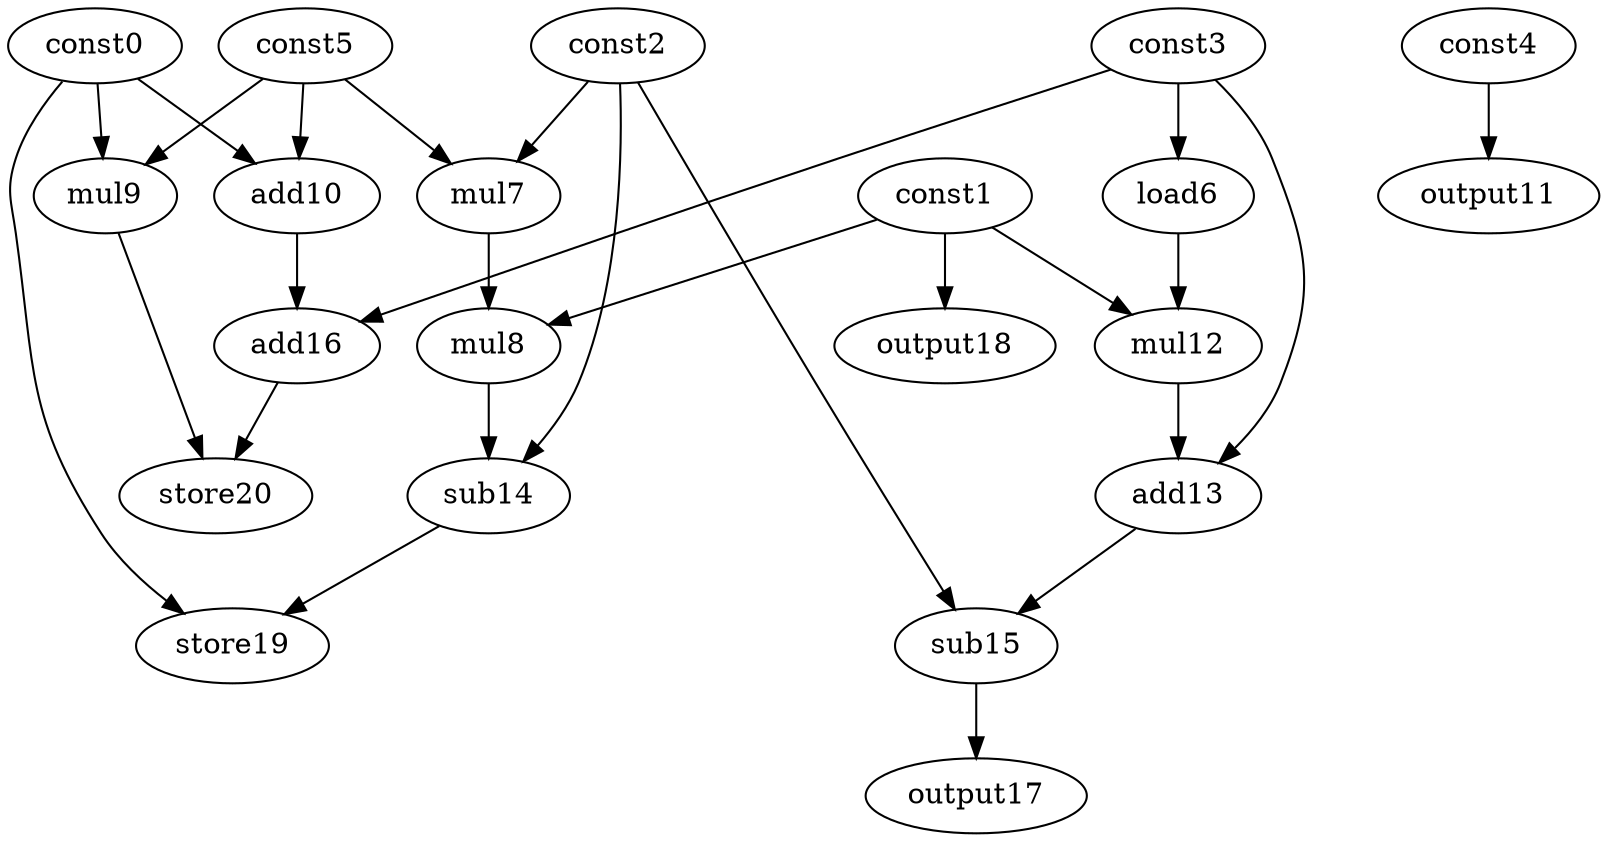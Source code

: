 digraph G { 
const0[opcode=const]; 
const1[opcode=const]; 
const2[opcode=const]; 
const3[opcode=const]; 
const4[opcode=const]; 
const5[opcode=const]; 
load6[opcode=load]; 
mul7[opcode=mul]; 
mul8[opcode=mul]; 
mul9[opcode=mul]; 
add10[opcode=add]; 
output11[opcode=output]; 
mul12[opcode=mul]; 
add13[opcode=add]; 
sub14[opcode=sub]; 
sub15[opcode=sub]; 
add16[opcode=add]; 
output17[opcode=output]; 
output18[opcode=output]; 
store19[opcode=store]; 
store20[opcode=store]; 
const3->load6[operand=0];
const2->mul7[operand=0];
const5->mul7[operand=1];
const0->mul9[operand=0];
const5->mul9[operand=1];
const0->add10[operand=0];
const5->add10[operand=1];
const4->output11[operand=0];
const1->output18[operand=0];
const1->mul8[operand=0];
mul7->mul8[operand=1];
const1->mul12[operand=0];
load6->mul12[operand=1];
add10->add16[operand=0];
const3->add16[operand=1];
const3->add13[operand=0];
mul12->add13[operand=1];
mul8->sub14[operand=0];
const2->sub14[operand=1];
add16->store20[operand=0];
mul9->store20[operand=1];
const2->sub15[operand=0];
add13->sub15[operand=1];
const0->store19[operand=0];
sub14->store19[operand=1];
sub15->output17[operand=0];
}
